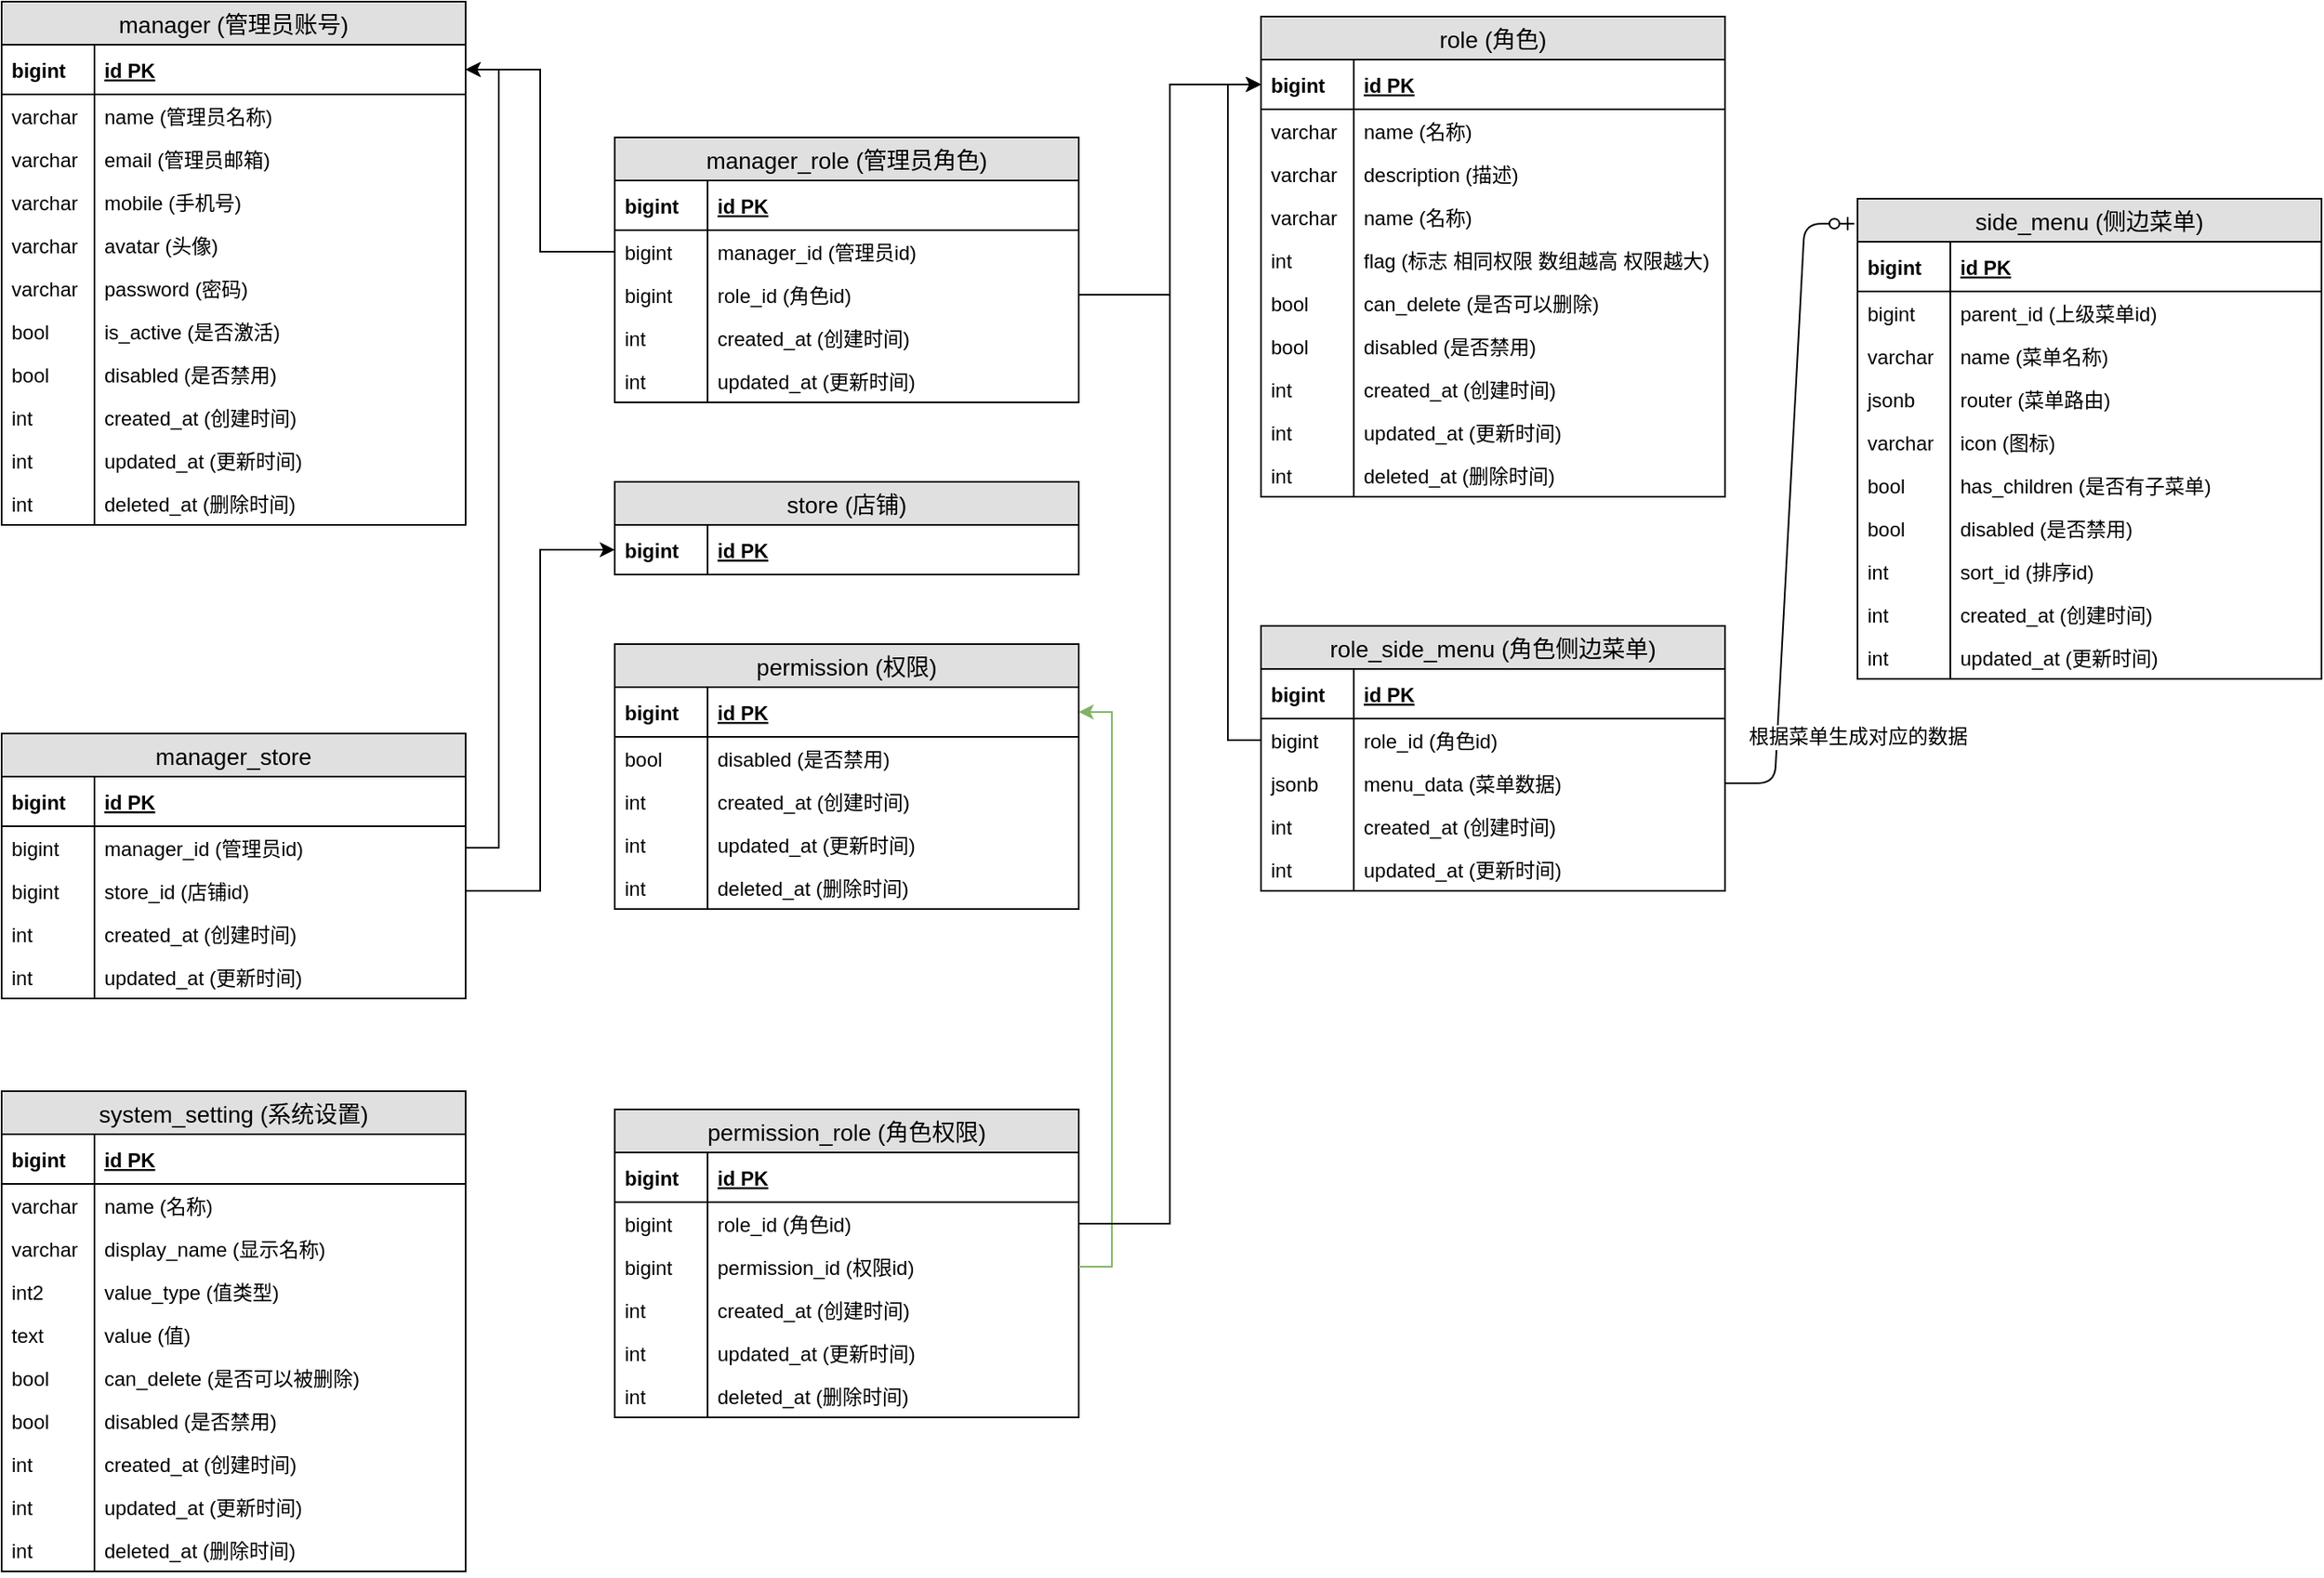 <mxfile version="10.9.0" type="github"><diagram id="5ZkJSftZsINAo18GDhYc" name="管理员"><mxGraphModel dx="1398" dy="796" grid="1" gridSize="10" guides="1" tooltips="1" connect="1" arrows="1" fold="1" page="1" pageScale="1" pageWidth="827" pageHeight="1169" math="0" shadow="0"><root><mxCell id="0"/><mxCell id="1" parent="0"/><mxCell id="skONrag4kUxjWqTmfWF5-1" value="manager (管理员账号)" style="swimlane;fontStyle=0;childLayout=stackLayout;horizontal=1;startSize=26;fillColor=#e0e0e0;horizontalStack=0;resizeParent=1;resizeParentMax=0;resizeLast=0;collapsible=1;marginBottom=0;swimlaneFillColor=#ffffff;align=center;fontSize=14;" vertex="1" parent="1"><mxGeometry y="31" width="280" height="316" as="geometry"/></mxCell><mxCell id="skONrag4kUxjWqTmfWF5-2" value="id PK" style="shape=partialRectangle;top=0;left=0;right=0;bottom=1;align=left;verticalAlign=middle;fillColor=none;spacingLeft=60;spacingRight=4;overflow=hidden;rotatable=0;points=[[0,0.5],[1,0.5]];portConstraint=eastwest;dropTarget=0;fontStyle=5;fontSize=12;" vertex="1" parent="skONrag4kUxjWqTmfWF5-1"><mxGeometry y="26" width="280" height="30" as="geometry"/></mxCell><mxCell id="skONrag4kUxjWqTmfWF5-3" value="bigint" style="shape=partialRectangle;fontStyle=1;top=0;left=0;bottom=0;fillColor=none;align=left;verticalAlign=middle;spacingLeft=4;spacingRight=4;overflow=hidden;rotatable=0;points=[];portConstraint=eastwest;part=1;fontSize=12;" vertex="1" connectable="0" parent="skONrag4kUxjWqTmfWF5-2"><mxGeometry width="56" height="30" as="geometry"/></mxCell><mxCell id="skONrag4kUxjWqTmfWF5-4" value="name (管理员名称)" style="shape=partialRectangle;top=0;left=0;right=0;bottom=0;align=left;verticalAlign=top;fillColor=none;spacingLeft=60;spacingRight=4;overflow=hidden;rotatable=0;points=[[0,0.5],[1,0.5]];portConstraint=eastwest;dropTarget=0;fontSize=12;" vertex="1" parent="skONrag4kUxjWqTmfWF5-1"><mxGeometry y="56" width="280" height="26" as="geometry"/></mxCell><mxCell id="skONrag4kUxjWqTmfWF5-5" value="varchar" style="shape=partialRectangle;top=0;left=0;bottom=0;fillColor=none;align=left;verticalAlign=top;spacingLeft=4;spacingRight=4;overflow=hidden;rotatable=0;points=[];portConstraint=eastwest;part=1;fontSize=12;" vertex="1" connectable="0" parent="skONrag4kUxjWqTmfWF5-4"><mxGeometry width="56" height="26" as="geometry"/></mxCell><mxCell id="skONrag4kUxjWqTmfWF5-14" value="email (管理员邮箱)" style="shape=partialRectangle;top=0;left=0;right=0;bottom=0;align=left;verticalAlign=top;fillColor=none;spacingLeft=60;spacingRight=4;overflow=hidden;rotatable=0;points=[[0,0.5],[1,0.5]];portConstraint=eastwest;dropTarget=0;fontSize=12;" vertex="1" parent="skONrag4kUxjWqTmfWF5-1"><mxGeometry y="82" width="280" height="26" as="geometry"/></mxCell><mxCell id="skONrag4kUxjWqTmfWF5-15" value="varchar" style="shape=partialRectangle;top=0;left=0;bottom=0;fillColor=none;align=left;verticalAlign=top;spacingLeft=4;spacingRight=4;overflow=hidden;rotatable=0;points=[];portConstraint=eastwest;part=1;fontSize=12;" vertex="1" connectable="0" parent="skONrag4kUxjWqTmfWF5-14"><mxGeometry width="56" height="26" as="geometry"/></mxCell><mxCell id="skONrag4kUxjWqTmfWF5-20" value="mobile (手机号)" style="shape=partialRectangle;top=0;left=0;right=0;bottom=0;align=left;verticalAlign=top;fillColor=none;spacingLeft=60;spacingRight=4;overflow=hidden;rotatable=0;points=[[0,0.5],[1,0.5]];portConstraint=eastwest;dropTarget=0;fontSize=12;" vertex="1" parent="skONrag4kUxjWqTmfWF5-1"><mxGeometry y="108" width="280" height="26" as="geometry"/></mxCell><mxCell id="skONrag4kUxjWqTmfWF5-21" value="varchar" style="shape=partialRectangle;top=0;left=0;bottom=0;fillColor=none;align=left;verticalAlign=top;spacingLeft=4;spacingRight=4;overflow=hidden;rotatable=0;points=[];portConstraint=eastwest;part=1;fontSize=12;" vertex="1" connectable="0" parent="skONrag4kUxjWqTmfWF5-20"><mxGeometry width="56" height="26" as="geometry"/></mxCell><mxCell id="skONrag4kUxjWqTmfWF5-16" value="avatar (头像)" style="shape=partialRectangle;top=0;left=0;right=0;bottom=0;align=left;verticalAlign=top;fillColor=none;spacingLeft=60;spacingRight=4;overflow=hidden;rotatable=0;points=[[0,0.5],[1,0.5]];portConstraint=eastwest;dropTarget=0;fontSize=12;" vertex="1" parent="skONrag4kUxjWqTmfWF5-1"><mxGeometry y="134" width="280" height="26" as="geometry"/></mxCell><mxCell id="skONrag4kUxjWqTmfWF5-17" value="varchar" style="shape=partialRectangle;top=0;left=0;bottom=0;fillColor=none;align=left;verticalAlign=top;spacingLeft=4;spacingRight=4;overflow=hidden;rotatable=0;points=[];portConstraint=eastwest;part=1;fontSize=12;" vertex="1" connectable="0" parent="skONrag4kUxjWqTmfWF5-16"><mxGeometry width="56" height="26" as="geometry"/></mxCell><mxCell id="skONrag4kUxjWqTmfWF5-18" value="password (密码)" style="shape=partialRectangle;top=0;left=0;right=0;bottom=0;align=left;verticalAlign=top;fillColor=none;spacingLeft=60;spacingRight=4;overflow=hidden;rotatable=0;points=[[0,0.5],[1,0.5]];portConstraint=eastwest;dropTarget=0;fontSize=12;" vertex="1" parent="skONrag4kUxjWqTmfWF5-1"><mxGeometry y="160" width="280" height="26" as="geometry"/></mxCell><mxCell id="skONrag4kUxjWqTmfWF5-19" value="varchar" style="shape=partialRectangle;top=0;left=0;bottom=0;fillColor=none;align=left;verticalAlign=top;spacingLeft=4;spacingRight=4;overflow=hidden;rotatable=0;points=[];portConstraint=eastwest;part=1;fontSize=12;" vertex="1" connectable="0" parent="skONrag4kUxjWqTmfWF5-18"><mxGeometry width="56" height="26" as="geometry"/></mxCell><mxCell id="kz0NuDCbme-oo6772tXF-1" value="is_active (是否激活)" style="shape=partialRectangle;top=0;left=0;right=0;bottom=0;align=left;verticalAlign=top;fillColor=none;spacingLeft=60;spacingRight=4;overflow=hidden;rotatable=0;points=[[0,0.5],[1,0.5]];portConstraint=eastwest;dropTarget=0;fontSize=12;" vertex="1" parent="skONrag4kUxjWqTmfWF5-1"><mxGeometry y="186" width="280" height="26" as="geometry"/></mxCell><mxCell id="kz0NuDCbme-oo6772tXF-2" value="bool" style="shape=partialRectangle;top=0;left=0;bottom=0;fillColor=none;align=left;verticalAlign=top;spacingLeft=4;spacingRight=4;overflow=hidden;rotatable=0;points=[];portConstraint=eastwest;part=1;fontSize=12;" vertex="1" connectable="0" parent="kz0NuDCbme-oo6772tXF-1"><mxGeometry width="56" height="26" as="geometry"/></mxCell><mxCell id="skONrag4kUxjWqTmfWF5-6" value="disabled (是否禁用)" style="shape=partialRectangle;top=0;left=0;right=0;bottom=0;align=left;verticalAlign=top;fillColor=none;spacingLeft=60;spacingRight=4;overflow=hidden;rotatable=0;points=[[0,0.5],[1,0.5]];portConstraint=eastwest;dropTarget=0;fontSize=12;" vertex="1" parent="skONrag4kUxjWqTmfWF5-1"><mxGeometry y="212" width="280" height="26" as="geometry"/></mxCell><mxCell id="skONrag4kUxjWqTmfWF5-7" value="bool" style="shape=partialRectangle;top=0;left=0;bottom=0;fillColor=none;align=left;verticalAlign=top;spacingLeft=4;spacingRight=4;overflow=hidden;rotatable=0;points=[];portConstraint=eastwest;part=1;fontSize=12;" vertex="1" connectable="0" parent="skONrag4kUxjWqTmfWF5-6"><mxGeometry width="56" height="26" as="geometry"/></mxCell><mxCell id="skONrag4kUxjWqTmfWF5-8" value="created_at (创建时间)" style="shape=partialRectangle;top=0;left=0;right=0;bottom=0;align=left;verticalAlign=top;fillColor=none;spacingLeft=60;spacingRight=4;overflow=hidden;rotatable=0;points=[[0,0.5],[1,0.5]];portConstraint=eastwest;dropTarget=0;fontSize=12;" vertex="1" parent="skONrag4kUxjWqTmfWF5-1"><mxGeometry y="238" width="280" height="26" as="geometry"/></mxCell><mxCell id="skONrag4kUxjWqTmfWF5-9" value="int" style="shape=partialRectangle;top=0;left=0;bottom=0;fillColor=none;align=left;verticalAlign=top;spacingLeft=4;spacingRight=4;overflow=hidden;rotatable=0;points=[];portConstraint=eastwest;part=1;fontSize=12;" vertex="1" connectable="0" parent="skONrag4kUxjWqTmfWF5-8"><mxGeometry width="56" height="26" as="geometry"/></mxCell><mxCell id="skONrag4kUxjWqTmfWF5-10" value="updated_at (更新时间)" style="shape=partialRectangle;top=0;left=0;right=0;bottom=0;align=left;verticalAlign=top;fillColor=none;spacingLeft=60;spacingRight=4;overflow=hidden;rotatable=0;points=[[0,0.5],[1,0.5]];portConstraint=eastwest;dropTarget=0;fontSize=12;" vertex="1" parent="skONrag4kUxjWqTmfWF5-1"><mxGeometry y="264" width="280" height="26" as="geometry"/></mxCell><mxCell id="skONrag4kUxjWqTmfWF5-11" value="int" style="shape=partialRectangle;top=0;left=0;bottom=0;fillColor=none;align=left;verticalAlign=top;spacingLeft=4;spacingRight=4;overflow=hidden;rotatable=0;points=[];portConstraint=eastwest;part=1;fontSize=12;" vertex="1" connectable="0" parent="skONrag4kUxjWqTmfWF5-10"><mxGeometry width="56" height="26" as="geometry"/></mxCell><mxCell id="skONrag4kUxjWqTmfWF5-12" value="deleted_at (删除时间)" style="shape=partialRectangle;top=0;left=0;right=0;bottom=0;align=left;verticalAlign=top;fillColor=none;spacingLeft=60;spacingRight=4;overflow=hidden;rotatable=0;points=[[0,0.5],[1,0.5]];portConstraint=eastwest;dropTarget=0;fontSize=12;" vertex="1" parent="skONrag4kUxjWqTmfWF5-1"><mxGeometry y="290" width="280" height="26" as="geometry"/></mxCell><mxCell id="skONrag4kUxjWqTmfWF5-13" value="int" style="shape=partialRectangle;top=0;left=0;bottom=0;fillColor=none;align=left;verticalAlign=top;spacingLeft=4;spacingRight=4;overflow=hidden;rotatable=0;points=[];portConstraint=eastwest;part=1;fontSize=12;" vertex="1" connectable="0" parent="skONrag4kUxjWqTmfWF5-12"><mxGeometry width="56" height="26" as="geometry"/></mxCell><mxCell id="kz0NuDCbme-oo6772tXF-3" value="role (角色)" style="swimlane;fontStyle=0;childLayout=stackLayout;horizontal=1;startSize=26;fillColor=#e0e0e0;horizontalStack=0;resizeParent=1;resizeParentMax=0;resizeLast=0;collapsible=1;marginBottom=0;swimlaneFillColor=#ffffff;align=center;fontSize=14;" vertex="1" parent="1"><mxGeometry x="760" y="40" width="280" height="290" as="geometry"/></mxCell><mxCell id="kz0NuDCbme-oo6772tXF-4" value="id PK" style="shape=partialRectangle;top=0;left=0;right=0;bottom=1;align=left;verticalAlign=middle;fillColor=none;spacingLeft=60;spacingRight=4;overflow=hidden;rotatable=0;points=[[0,0.5],[1,0.5]];portConstraint=eastwest;dropTarget=0;fontStyle=5;fontSize=12;" vertex="1" parent="kz0NuDCbme-oo6772tXF-3"><mxGeometry y="26" width="280" height="30" as="geometry"/></mxCell><mxCell id="kz0NuDCbme-oo6772tXF-5" value="bigint" style="shape=partialRectangle;fontStyle=1;top=0;left=0;bottom=0;fillColor=none;align=left;verticalAlign=middle;spacingLeft=4;spacingRight=4;overflow=hidden;rotatable=0;points=[];portConstraint=eastwest;part=1;fontSize=12;" vertex="1" connectable="0" parent="kz0NuDCbme-oo6772tXF-4"><mxGeometry width="56" height="30" as="geometry"/></mxCell><mxCell id="kz0NuDCbme-oo6772tXF-39" value="name (名称)" style="shape=partialRectangle;top=0;left=0;right=0;bottom=0;align=left;verticalAlign=top;fillColor=none;spacingLeft=60;spacingRight=4;overflow=hidden;rotatable=0;points=[[0,0.5],[1,0.5]];portConstraint=eastwest;dropTarget=0;fontSize=12;" vertex="1" parent="kz0NuDCbme-oo6772tXF-3"><mxGeometry y="56" width="280" height="26" as="geometry"/></mxCell><mxCell id="kz0NuDCbme-oo6772tXF-40" value="varchar" style="shape=partialRectangle;top=0;left=0;bottom=0;fillColor=none;align=left;verticalAlign=top;spacingLeft=4;spacingRight=4;overflow=hidden;rotatable=0;points=[];portConstraint=eastwest;part=1;fontSize=12;" vertex="1" connectable="0" parent="kz0NuDCbme-oo6772tXF-39"><mxGeometry width="56" height="26" as="geometry"/></mxCell><mxCell id="kz0NuDCbme-oo6772tXF-35" value="description (描述)" style="shape=partialRectangle;top=0;left=0;right=0;bottom=0;align=left;verticalAlign=top;fillColor=none;spacingLeft=60;spacingRight=4;overflow=hidden;rotatable=0;points=[[0,0.5],[1,0.5]];portConstraint=eastwest;dropTarget=0;fontSize=12;" vertex="1" parent="kz0NuDCbme-oo6772tXF-3"><mxGeometry y="82" width="280" height="26" as="geometry"/></mxCell><mxCell id="kz0NuDCbme-oo6772tXF-36" value="varchar" style="shape=partialRectangle;top=0;left=0;bottom=0;fillColor=none;align=left;verticalAlign=top;spacingLeft=4;spacingRight=4;overflow=hidden;rotatable=0;points=[];portConstraint=eastwest;part=1;fontSize=12;" vertex="1" connectable="0" parent="kz0NuDCbme-oo6772tXF-35"><mxGeometry width="56" height="26" as="geometry"/></mxCell><mxCell id="kz0NuDCbme-oo6772tXF-33" value="name (名称)" style="shape=partialRectangle;top=0;left=0;right=0;bottom=0;align=left;verticalAlign=top;fillColor=none;spacingLeft=60;spacingRight=4;overflow=hidden;rotatable=0;points=[[0,0.5],[1,0.5]];portConstraint=eastwest;dropTarget=0;fontSize=12;" vertex="1" parent="kz0NuDCbme-oo6772tXF-3"><mxGeometry y="108" width="280" height="26" as="geometry"/></mxCell><mxCell id="kz0NuDCbme-oo6772tXF-34" value="varchar" style="shape=partialRectangle;top=0;left=0;bottom=0;fillColor=none;align=left;verticalAlign=top;spacingLeft=4;spacingRight=4;overflow=hidden;rotatable=0;points=[];portConstraint=eastwest;part=1;fontSize=12;" vertex="1" connectable="0" parent="kz0NuDCbme-oo6772tXF-33"><mxGeometry width="56" height="26" as="geometry"/></mxCell><mxCell id="kz0NuDCbme-oo6772tXF-6" value="flag (标志 相同权限 数组越高 权限越大)" style="shape=partialRectangle;top=0;left=0;right=0;bottom=0;align=left;verticalAlign=top;fillColor=none;spacingLeft=60;spacingRight=4;overflow=hidden;rotatable=0;points=[[0,0.5],[1,0.5]];portConstraint=eastwest;dropTarget=0;fontSize=12;" vertex="1" parent="kz0NuDCbme-oo6772tXF-3"><mxGeometry y="134" width="280" height="26" as="geometry"/></mxCell><mxCell id="kz0NuDCbme-oo6772tXF-7" value="int" style="shape=partialRectangle;top=0;left=0;bottom=0;fillColor=none;align=left;verticalAlign=top;spacingLeft=4;spacingRight=4;overflow=hidden;rotatable=0;points=[];portConstraint=eastwest;part=1;fontSize=12;" vertex="1" connectable="0" parent="kz0NuDCbme-oo6772tXF-6"><mxGeometry width="56" height="26" as="geometry"/></mxCell><mxCell id="kz0NuDCbme-oo6772tXF-8" value="can_delete (是否可以删除)" style="shape=partialRectangle;top=0;left=0;right=0;bottom=0;align=left;verticalAlign=top;fillColor=none;spacingLeft=60;spacingRight=4;overflow=hidden;rotatable=0;points=[[0,0.5],[1,0.5]];portConstraint=eastwest;dropTarget=0;fontSize=12;" vertex="1" parent="kz0NuDCbme-oo6772tXF-3"><mxGeometry y="160" width="280" height="26" as="geometry"/></mxCell><mxCell id="kz0NuDCbme-oo6772tXF-9" value="bool" style="shape=partialRectangle;top=0;left=0;bottom=0;fillColor=none;align=left;verticalAlign=top;spacingLeft=4;spacingRight=4;overflow=hidden;rotatable=0;points=[];portConstraint=eastwest;part=1;fontSize=12;" vertex="1" connectable="0" parent="kz0NuDCbme-oo6772tXF-8"><mxGeometry width="56" height="26" as="geometry"/></mxCell><mxCell id="kz0NuDCbme-oo6772tXF-41" value="disabled (是否禁用)" style="shape=partialRectangle;top=0;left=0;right=0;bottom=0;align=left;verticalAlign=top;fillColor=none;spacingLeft=60;spacingRight=4;overflow=hidden;rotatable=0;points=[[0,0.5],[1,0.5]];portConstraint=eastwest;dropTarget=0;fontSize=12;" vertex="1" parent="kz0NuDCbme-oo6772tXF-3"><mxGeometry y="186" width="280" height="26" as="geometry"/></mxCell><mxCell id="kz0NuDCbme-oo6772tXF-42" value="bool" style="shape=partialRectangle;top=0;left=0;bottom=0;fillColor=none;align=left;verticalAlign=top;spacingLeft=4;spacingRight=4;overflow=hidden;rotatable=0;points=[];portConstraint=eastwest;part=1;fontSize=12;" vertex="1" connectable="0" parent="kz0NuDCbme-oo6772tXF-41"><mxGeometry width="56" height="26" as="geometry"/></mxCell><mxCell id="kz0NuDCbme-oo6772tXF-10" value="created_at (创建时间)" style="shape=partialRectangle;top=0;left=0;right=0;bottom=0;align=left;verticalAlign=top;fillColor=none;spacingLeft=60;spacingRight=4;overflow=hidden;rotatable=0;points=[[0,0.5],[1,0.5]];portConstraint=eastwest;dropTarget=0;fontSize=12;" vertex="1" parent="kz0NuDCbme-oo6772tXF-3"><mxGeometry y="212" width="280" height="26" as="geometry"/></mxCell><mxCell id="kz0NuDCbme-oo6772tXF-11" value="int" style="shape=partialRectangle;top=0;left=0;bottom=0;fillColor=none;align=left;verticalAlign=top;spacingLeft=4;spacingRight=4;overflow=hidden;rotatable=0;points=[];portConstraint=eastwest;part=1;fontSize=12;" vertex="1" connectable="0" parent="kz0NuDCbme-oo6772tXF-10"><mxGeometry width="56" height="26" as="geometry"/></mxCell><mxCell id="kz0NuDCbme-oo6772tXF-12" value="updated_at (更新时间)" style="shape=partialRectangle;top=0;left=0;right=0;bottom=0;align=left;verticalAlign=top;fillColor=none;spacingLeft=60;spacingRight=4;overflow=hidden;rotatable=0;points=[[0,0.5],[1,0.5]];portConstraint=eastwest;dropTarget=0;fontSize=12;" vertex="1" parent="kz0NuDCbme-oo6772tXF-3"><mxGeometry y="238" width="280" height="26" as="geometry"/></mxCell><mxCell id="kz0NuDCbme-oo6772tXF-13" value="int" style="shape=partialRectangle;top=0;left=0;bottom=0;fillColor=none;align=left;verticalAlign=top;spacingLeft=4;spacingRight=4;overflow=hidden;rotatable=0;points=[];portConstraint=eastwest;part=1;fontSize=12;" vertex="1" connectable="0" parent="kz0NuDCbme-oo6772tXF-12"><mxGeometry width="56" height="26" as="geometry"/></mxCell><mxCell id="kz0NuDCbme-oo6772tXF-14" value="deleted_at (删除时间)" style="shape=partialRectangle;top=0;left=0;right=0;bottom=0;align=left;verticalAlign=top;fillColor=none;spacingLeft=60;spacingRight=4;overflow=hidden;rotatable=0;points=[[0,0.5],[1,0.5]];portConstraint=eastwest;dropTarget=0;fontSize=12;" vertex="1" parent="kz0NuDCbme-oo6772tXF-3"><mxGeometry y="264" width="280" height="26" as="geometry"/></mxCell><mxCell id="kz0NuDCbme-oo6772tXF-15" value="int" style="shape=partialRectangle;top=0;left=0;bottom=0;fillColor=none;align=left;verticalAlign=top;spacingLeft=4;spacingRight=4;overflow=hidden;rotatable=0;points=[];portConstraint=eastwest;part=1;fontSize=12;" vertex="1" connectable="0" parent="kz0NuDCbme-oo6772tXF-14"><mxGeometry width="56" height="26" as="geometry"/></mxCell><mxCell id="kz0NuDCbme-oo6772tXF-16" value="permission (权限)" style="swimlane;fontStyle=0;childLayout=stackLayout;horizontal=1;startSize=26;fillColor=#e0e0e0;horizontalStack=0;resizeParent=1;resizeParentMax=0;resizeLast=0;collapsible=1;marginBottom=0;swimlaneFillColor=#ffffff;align=center;fontSize=14;" vertex="1" parent="1"><mxGeometry x="370" y="419" width="280" height="160" as="geometry"/></mxCell><mxCell id="kz0NuDCbme-oo6772tXF-17" value="id PK" style="shape=partialRectangle;top=0;left=0;right=0;bottom=1;align=left;verticalAlign=middle;fillColor=none;spacingLeft=60;spacingRight=4;overflow=hidden;rotatable=0;points=[[0,0.5],[1,0.5]];portConstraint=eastwest;dropTarget=0;fontStyle=5;fontSize=12;" vertex="1" parent="kz0NuDCbme-oo6772tXF-16"><mxGeometry y="26" width="280" height="30" as="geometry"/></mxCell><mxCell id="kz0NuDCbme-oo6772tXF-18" value="bigint" style="shape=partialRectangle;fontStyle=1;top=0;left=0;bottom=0;fillColor=none;align=left;verticalAlign=middle;spacingLeft=4;spacingRight=4;overflow=hidden;rotatable=0;points=[];portConstraint=eastwest;part=1;fontSize=12;" vertex="1" connectable="0" parent="kz0NuDCbme-oo6772tXF-17"><mxGeometry width="56" height="30" as="geometry"/></mxCell><mxCell id="kz0NuDCbme-oo6772tXF-21" value="disabled (是否禁用)" style="shape=partialRectangle;top=0;left=0;right=0;bottom=0;align=left;verticalAlign=top;fillColor=none;spacingLeft=60;spacingRight=4;overflow=hidden;rotatable=0;points=[[0,0.5],[1,0.5]];portConstraint=eastwest;dropTarget=0;fontSize=12;" vertex="1" parent="kz0NuDCbme-oo6772tXF-16"><mxGeometry y="56" width="280" height="26" as="geometry"/></mxCell><mxCell id="kz0NuDCbme-oo6772tXF-22" value="bool" style="shape=partialRectangle;top=0;left=0;bottom=0;fillColor=none;align=left;verticalAlign=top;spacingLeft=4;spacingRight=4;overflow=hidden;rotatable=0;points=[];portConstraint=eastwest;part=1;fontSize=12;" vertex="1" connectable="0" parent="kz0NuDCbme-oo6772tXF-21"><mxGeometry width="56" height="26" as="geometry"/></mxCell><mxCell id="kz0NuDCbme-oo6772tXF-23" value="created_at (创建时间)" style="shape=partialRectangle;top=0;left=0;right=0;bottom=0;align=left;verticalAlign=top;fillColor=none;spacingLeft=60;spacingRight=4;overflow=hidden;rotatable=0;points=[[0,0.5],[1,0.5]];portConstraint=eastwest;dropTarget=0;fontSize=12;" vertex="1" parent="kz0NuDCbme-oo6772tXF-16"><mxGeometry y="82" width="280" height="26" as="geometry"/></mxCell><mxCell id="kz0NuDCbme-oo6772tXF-24" value="int" style="shape=partialRectangle;top=0;left=0;bottom=0;fillColor=none;align=left;verticalAlign=top;spacingLeft=4;spacingRight=4;overflow=hidden;rotatable=0;points=[];portConstraint=eastwest;part=1;fontSize=12;" vertex="1" connectable="0" parent="kz0NuDCbme-oo6772tXF-23"><mxGeometry width="56" height="26" as="geometry"/></mxCell><mxCell id="kz0NuDCbme-oo6772tXF-25" value="updated_at (更新时间)" style="shape=partialRectangle;top=0;left=0;right=0;bottom=0;align=left;verticalAlign=top;fillColor=none;spacingLeft=60;spacingRight=4;overflow=hidden;rotatable=0;points=[[0,0.5],[1,0.5]];portConstraint=eastwest;dropTarget=0;fontSize=12;" vertex="1" parent="kz0NuDCbme-oo6772tXF-16"><mxGeometry y="108" width="280" height="26" as="geometry"/></mxCell><mxCell id="kz0NuDCbme-oo6772tXF-26" value="int" style="shape=partialRectangle;top=0;left=0;bottom=0;fillColor=none;align=left;verticalAlign=top;spacingLeft=4;spacingRight=4;overflow=hidden;rotatable=0;points=[];portConstraint=eastwest;part=1;fontSize=12;" vertex="1" connectable="0" parent="kz0NuDCbme-oo6772tXF-25"><mxGeometry width="56" height="26" as="geometry"/></mxCell><mxCell id="kz0NuDCbme-oo6772tXF-27" value="deleted_at (删除时间)" style="shape=partialRectangle;top=0;left=0;right=0;bottom=0;align=left;verticalAlign=top;fillColor=none;spacingLeft=60;spacingRight=4;overflow=hidden;rotatable=0;points=[[0,0.5],[1,0.5]];portConstraint=eastwest;dropTarget=0;fontSize=12;" vertex="1" parent="kz0NuDCbme-oo6772tXF-16"><mxGeometry y="134" width="280" height="26" as="geometry"/></mxCell><mxCell id="kz0NuDCbme-oo6772tXF-28" value="int" style="shape=partialRectangle;top=0;left=0;bottom=0;fillColor=none;align=left;verticalAlign=top;spacingLeft=4;spacingRight=4;overflow=hidden;rotatable=0;points=[];portConstraint=eastwest;part=1;fontSize=12;" vertex="1" connectable="0" parent="kz0NuDCbme-oo6772tXF-27"><mxGeometry width="56" height="26" as="geometry"/></mxCell><mxCell id="kz0NuDCbme-oo6772tXF-43" value="permission_role (角色权限)" style="swimlane;fontStyle=0;childLayout=stackLayout;horizontal=1;startSize=26;fillColor=#e0e0e0;horizontalStack=0;resizeParent=1;resizeParentMax=0;resizeLast=0;collapsible=1;marginBottom=0;swimlaneFillColor=#ffffff;align=center;fontSize=14;" vertex="1" parent="1"><mxGeometry x="370" y="700" width="280" height="186" as="geometry"/></mxCell><mxCell id="kz0NuDCbme-oo6772tXF-44" value="id PK" style="shape=partialRectangle;top=0;left=0;right=0;bottom=1;align=left;verticalAlign=middle;fillColor=none;spacingLeft=60;spacingRight=4;overflow=hidden;rotatable=0;points=[[0,0.5],[1,0.5]];portConstraint=eastwest;dropTarget=0;fontStyle=5;fontSize=12;" vertex="1" parent="kz0NuDCbme-oo6772tXF-43"><mxGeometry y="26" width="280" height="30" as="geometry"/></mxCell><mxCell id="kz0NuDCbme-oo6772tXF-45" value="bigint" style="shape=partialRectangle;fontStyle=1;top=0;left=0;bottom=0;fillColor=none;align=left;verticalAlign=middle;spacingLeft=4;spacingRight=4;overflow=hidden;rotatable=0;points=[];portConstraint=eastwest;part=1;fontSize=12;" vertex="1" connectable="0" parent="kz0NuDCbme-oo6772tXF-44"><mxGeometry width="56" height="30" as="geometry"/></mxCell><mxCell id="kz0NuDCbme-oo6772tXF-46" value="role_id (角色id)" style="shape=partialRectangle;top=0;left=0;right=0;bottom=0;align=left;verticalAlign=top;fillColor=none;spacingLeft=60;spacingRight=4;overflow=hidden;rotatable=0;points=[[0,0.5],[1,0.5]];portConstraint=eastwest;dropTarget=0;fontSize=12;" vertex="1" parent="kz0NuDCbme-oo6772tXF-43"><mxGeometry y="56" width="280" height="26" as="geometry"/></mxCell><mxCell id="kz0NuDCbme-oo6772tXF-47" value="bigint" style="shape=partialRectangle;top=0;left=0;bottom=0;fillColor=none;align=left;verticalAlign=top;spacingLeft=4;spacingRight=4;overflow=hidden;rotatable=0;points=[];portConstraint=eastwest;part=1;fontSize=12;" vertex="1" connectable="0" parent="kz0NuDCbme-oo6772tXF-46"><mxGeometry width="56" height="26" as="geometry"/></mxCell><mxCell id="kz0NuDCbme-oo6772tXF-74" value="permission_id (权限id)" style="shape=partialRectangle;top=0;left=0;right=0;bottom=0;align=left;verticalAlign=top;fillColor=none;spacingLeft=60;spacingRight=4;overflow=hidden;rotatable=0;points=[[0,0.5],[1,0.5]];portConstraint=eastwest;dropTarget=0;fontSize=12;" vertex="1" parent="kz0NuDCbme-oo6772tXF-43"><mxGeometry y="82" width="280" height="26" as="geometry"/></mxCell><mxCell id="kz0NuDCbme-oo6772tXF-75" value="bigint" style="shape=partialRectangle;top=0;left=0;bottom=0;fillColor=none;align=left;verticalAlign=top;spacingLeft=4;spacingRight=4;overflow=hidden;rotatable=0;points=[];portConstraint=eastwest;part=1;fontSize=12;" vertex="1" connectable="0" parent="kz0NuDCbme-oo6772tXF-74"><mxGeometry width="56" height="26" as="geometry"/></mxCell><mxCell id="kz0NuDCbme-oo6772tXF-50" value="created_at (创建时间)" style="shape=partialRectangle;top=0;left=0;right=0;bottom=0;align=left;verticalAlign=top;fillColor=none;spacingLeft=60;spacingRight=4;overflow=hidden;rotatable=0;points=[[0,0.5],[1,0.5]];portConstraint=eastwest;dropTarget=0;fontSize=12;" vertex="1" parent="kz0NuDCbme-oo6772tXF-43"><mxGeometry y="108" width="280" height="26" as="geometry"/></mxCell><mxCell id="kz0NuDCbme-oo6772tXF-51" value="int" style="shape=partialRectangle;top=0;left=0;bottom=0;fillColor=none;align=left;verticalAlign=top;spacingLeft=4;spacingRight=4;overflow=hidden;rotatable=0;points=[];portConstraint=eastwest;part=1;fontSize=12;" vertex="1" connectable="0" parent="kz0NuDCbme-oo6772tXF-50"><mxGeometry width="56" height="26" as="geometry"/></mxCell><mxCell id="kz0NuDCbme-oo6772tXF-52" value="updated_at (更新时间)" style="shape=partialRectangle;top=0;left=0;right=0;bottom=0;align=left;verticalAlign=top;fillColor=none;spacingLeft=60;spacingRight=4;overflow=hidden;rotatable=0;points=[[0,0.5],[1,0.5]];portConstraint=eastwest;dropTarget=0;fontSize=12;" vertex="1" parent="kz0NuDCbme-oo6772tXF-43"><mxGeometry y="134" width="280" height="26" as="geometry"/></mxCell><mxCell id="kz0NuDCbme-oo6772tXF-53" value="int" style="shape=partialRectangle;top=0;left=0;bottom=0;fillColor=none;align=left;verticalAlign=top;spacingLeft=4;spacingRight=4;overflow=hidden;rotatable=0;points=[];portConstraint=eastwest;part=1;fontSize=12;" vertex="1" connectable="0" parent="kz0NuDCbme-oo6772tXF-52"><mxGeometry width="56" height="26" as="geometry"/></mxCell><mxCell id="kz0NuDCbme-oo6772tXF-54" value="deleted_at (删除时间)" style="shape=partialRectangle;top=0;left=0;right=0;bottom=0;align=left;verticalAlign=top;fillColor=none;spacingLeft=60;spacingRight=4;overflow=hidden;rotatable=0;points=[[0,0.5],[1,0.5]];portConstraint=eastwest;dropTarget=0;fontSize=12;" vertex="1" parent="kz0NuDCbme-oo6772tXF-43"><mxGeometry y="160" width="280" height="26" as="geometry"/></mxCell><mxCell id="kz0NuDCbme-oo6772tXF-55" value="int" style="shape=partialRectangle;top=0;left=0;bottom=0;fillColor=none;align=left;verticalAlign=top;spacingLeft=4;spacingRight=4;overflow=hidden;rotatable=0;points=[];portConstraint=eastwest;part=1;fontSize=12;" vertex="1" connectable="0" parent="kz0NuDCbme-oo6772tXF-54"><mxGeometry width="56" height="26" as="geometry"/></mxCell><mxCell id="kz0NuDCbme-oo6772tXF-56" value="manager_role (管理员角色)" style="swimlane;fontStyle=0;childLayout=stackLayout;horizontal=1;startSize=26;fillColor=#e0e0e0;horizontalStack=0;resizeParent=1;resizeParentMax=0;resizeLast=0;collapsible=1;marginBottom=0;swimlaneFillColor=#ffffff;align=center;fontSize=14;" vertex="1" parent="1"><mxGeometry x="370" y="113" width="280" height="160" as="geometry"/></mxCell><mxCell id="kz0NuDCbme-oo6772tXF-57" value="id PK" style="shape=partialRectangle;top=0;left=0;right=0;bottom=1;align=left;verticalAlign=middle;fillColor=none;spacingLeft=60;spacingRight=4;overflow=hidden;rotatable=0;points=[[0,0.5],[1,0.5]];portConstraint=eastwest;dropTarget=0;fontStyle=5;fontSize=12;" vertex="1" parent="kz0NuDCbme-oo6772tXF-56"><mxGeometry y="26" width="280" height="30" as="geometry"/></mxCell><mxCell id="kz0NuDCbme-oo6772tXF-58" value="bigint" style="shape=partialRectangle;fontStyle=1;top=0;left=0;bottom=0;fillColor=none;align=left;verticalAlign=middle;spacingLeft=4;spacingRight=4;overflow=hidden;rotatable=0;points=[];portConstraint=eastwest;part=1;fontSize=12;" vertex="1" connectable="0" parent="kz0NuDCbme-oo6772tXF-57"><mxGeometry width="56" height="30" as="geometry"/></mxCell><mxCell id="kz0NuDCbme-oo6772tXF-59" value="manager_id (管理员id)" style="shape=partialRectangle;top=0;left=0;right=0;bottom=0;align=left;verticalAlign=top;fillColor=none;spacingLeft=60;spacingRight=4;overflow=hidden;rotatable=0;points=[[0,0.5],[1,0.5]];portConstraint=eastwest;dropTarget=0;fontSize=12;" vertex="1" parent="kz0NuDCbme-oo6772tXF-56"><mxGeometry y="56" width="280" height="26" as="geometry"/></mxCell><mxCell id="kz0NuDCbme-oo6772tXF-60" value="bigint" style="shape=partialRectangle;top=0;left=0;bottom=0;fillColor=none;align=left;verticalAlign=top;spacingLeft=4;spacingRight=4;overflow=hidden;rotatable=0;points=[];portConstraint=eastwest;part=1;fontSize=12;" vertex="1" connectable="0" parent="kz0NuDCbme-oo6772tXF-59"><mxGeometry width="56" height="26" as="geometry"/></mxCell><mxCell id="kz0NuDCbme-oo6772tXF-70" value="role_id (角色id)" style="shape=partialRectangle;top=0;left=0;right=0;bottom=0;align=left;verticalAlign=top;fillColor=none;spacingLeft=60;spacingRight=4;overflow=hidden;rotatable=0;points=[[0,0.5],[1,0.5]];portConstraint=eastwest;dropTarget=0;fontSize=12;" vertex="1" parent="kz0NuDCbme-oo6772tXF-56"><mxGeometry y="82" width="280" height="26" as="geometry"/></mxCell><mxCell id="kz0NuDCbme-oo6772tXF-71" value="bigint" style="shape=partialRectangle;top=0;left=0;bottom=0;fillColor=none;align=left;verticalAlign=top;spacingLeft=4;spacingRight=4;overflow=hidden;rotatable=0;points=[];portConstraint=eastwest;part=1;fontSize=12;" vertex="1" connectable="0" parent="kz0NuDCbme-oo6772tXF-70"><mxGeometry width="56" height="26" as="geometry"/></mxCell><mxCell id="kz0NuDCbme-oo6772tXF-63" value="created_at (创建时间)" style="shape=partialRectangle;top=0;left=0;right=0;bottom=0;align=left;verticalAlign=top;fillColor=none;spacingLeft=60;spacingRight=4;overflow=hidden;rotatable=0;points=[[0,0.5],[1,0.5]];portConstraint=eastwest;dropTarget=0;fontSize=12;" vertex="1" parent="kz0NuDCbme-oo6772tXF-56"><mxGeometry y="108" width="280" height="26" as="geometry"/></mxCell><mxCell id="kz0NuDCbme-oo6772tXF-64" value="int" style="shape=partialRectangle;top=0;left=0;bottom=0;fillColor=none;align=left;verticalAlign=top;spacingLeft=4;spacingRight=4;overflow=hidden;rotatable=0;points=[];portConstraint=eastwest;part=1;fontSize=12;" vertex="1" connectable="0" parent="kz0NuDCbme-oo6772tXF-63"><mxGeometry width="56" height="26" as="geometry"/></mxCell><mxCell id="kz0NuDCbme-oo6772tXF-65" value="updated_at (更新时间)" style="shape=partialRectangle;top=0;left=0;right=0;bottom=0;align=left;verticalAlign=top;fillColor=none;spacingLeft=60;spacingRight=4;overflow=hidden;rotatable=0;points=[[0,0.5],[1,0.5]];portConstraint=eastwest;dropTarget=0;fontSize=12;" vertex="1" parent="kz0NuDCbme-oo6772tXF-56"><mxGeometry y="134" width="280" height="26" as="geometry"/></mxCell><mxCell id="kz0NuDCbme-oo6772tXF-66" value="int" style="shape=partialRectangle;top=0;left=0;bottom=0;fillColor=none;align=left;verticalAlign=top;spacingLeft=4;spacingRight=4;overflow=hidden;rotatable=0;points=[];portConstraint=eastwest;part=1;fontSize=12;" vertex="1" connectable="0" parent="kz0NuDCbme-oo6772tXF-65"><mxGeometry width="56" height="26" as="geometry"/></mxCell><mxCell id="kz0NuDCbme-oo6772tXF-69" style="edgeStyle=orthogonalEdgeStyle;rounded=0;orthogonalLoop=1;jettySize=auto;html=1;exitX=0;exitY=0.5;exitDx=0;exitDy=0;entryX=1;entryY=0.5;entryDx=0;entryDy=0;" edge="1" parent="1" source="kz0NuDCbme-oo6772tXF-59" target="skONrag4kUxjWqTmfWF5-2"><mxGeometry relative="1" as="geometry"/></mxCell><mxCell id="kz0NuDCbme-oo6772tXF-72" style="edgeStyle=orthogonalEdgeStyle;rounded=0;orthogonalLoop=1;jettySize=auto;html=1;exitX=1;exitY=0.5;exitDx=0;exitDy=0;entryX=0;entryY=0.5;entryDx=0;entryDy=0;" edge="1" parent="1" source="kz0NuDCbme-oo6772tXF-70" target="kz0NuDCbme-oo6772tXF-4"><mxGeometry relative="1" as="geometry"/></mxCell><mxCell id="kz0NuDCbme-oo6772tXF-78" value="manager_store" style="swimlane;fontStyle=0;childLayout=stackLayout;horizontal=1;startSize=26;fillColor=#e0e0e0;horizontalStack=0;resizeParent=1;resizeParentMax=0;resizeLast=0;collapsible=1;marginBottom=0;swimlaneFillColor=#ffffff;align=center;fontSize=14;" vertex="1" parent="1"><mxGeometry y="473" width="280" height="160" as="geometry"/></mxCell><mxCell id="kz0NuDCbme-oo6772tXF-79" value="id PK" style="shape=partialRectangle;top=0;left=0;right=0;bottom=1;align=left;verticalAlign=middle;fillColor=none;spacingLeft=60;spacingRight=4;overflow=hidden;rotatable=0;points=[[0,0.5],[1,0.5]];portConstraint=eastwest;dropTarget=0;fontStyle=5;fontSize=12;" vertex="1" parent="kz0NuDCbme-oo6772tXF-78"><mxGeometry y="26" width="280" height="30" as="geometry"/></mxCell><mxCell id="kz0NuDCbme-oo6772tXF-80" value="bigint" style="shape=partialRectangle;fontStyle=1;top=0;left=0;bottom=0;fillColor=none;align=left;verticalAlign=middle;spacingLeft=4;spacingRight=4;overflow=hidden;rotatable=0;points=[];portConstraint=eastwest;part=1;fontSize=12;" vertex="1" connectable="0" parent="kz0NuDCbme-oo6772tXF-79"><mxGeometry width="56" height="30" as="geometry"/></mxCell><mxCell id="kz0NuDCbme-oo6772tXF-81" value="manager_id (管理员id)" style="shape=partialRectangle;top=0;left=0;right=0;bottom=0;align=left;verticalAlign=top;fillColor=none;spacingLeft=60;spacingRight=4;overflow=hidden;rotatable=0;points=[[0,0.5],[1,0.5]];portConstraint=eastwest;dropTarget=0;fontSize=12;" vertex="1" parent="kz0NuDCbme-oo6772tXF-78"><mxGeometry y="56" width="280" height="26" as="geometry"/></mxCell><mxCell id="kz0NuDCbme-oo6772tXF-82" value="bigint" style="shape=partialRectangle;top=0;left=0;bottom=0;fillColor=none;align=left;verticalAlign=top;spacingLeft=4;spacingRight=4;overflow=hidden;rotatable=0;points=[];portConstraint=eastwest;part=1;fontSize=12;" vertex="1" connectable="0" parent="kz0NuDCbme-oo6772tXF-81"><mxGeometry width="56" height="26" as="geometry"/></mxCell><mxCell id="kz0NuDCbme-oo6772tXF-104" value="store_id (店铺id)" style="shape=partialRectangle;top=0;left=0;right=0;bottom=0;align=left;verticalAlign=top;fillColor=none;spacingLeft=60;spacingRight=4;overflow=hidden;rotatable=0;points=[[0,0.5],[1,0.5]];portConstraint=eastwest;dropTarget=0;fontSize=12;" vertex="1" parent="kz0NuDCbme-oo6772tXF-78"><mxGeometry y="82" width="280" height="26" as="geometry"/></mxCell><mxCell id="kz0NuDCbme-oo6772tXF-105" value="bigint" style="shape=partialRectangle;top=0;left=0;bottom=0;fillColor=none;align=left;verticalAlign=top;spacingLeft=4;spacingRight=4;overflow=hidden;rotatable=0;points=[];portConstraint=eastwest;part=1;fontSize=12;" vertex="1" connectable="0" parent="kz0NuDCbme-oo6772tXF-104"><mxGeometry width="56" height="26" as="geometry"/></mxCell><mxCell id="kz0NuDCbme-oo6772tXF-85" value="created_at (创建时间)" style="shape=partialRectangle;top=0;left=0;right=0;bottom=0;align=left;verticalAlign=top;fillColor=none;spacingLeft=60;spacingRight=4;overflow=hidden;rotatable=0;points=[[0,0.5],[1,0.5]];portConstraint=eastwest;dropTarget=0;fontSize=12;" vertex="1" parent="kz0NuDCbme-oo6772tXF-78"><mxGeometry y="108" width="280" height="26" as="geometry"/></mxCell><mxCell id="kz0NuDCbme-oo6772tXF-86" value="int" style="shape=partialRectangle;top=0;left=0;bottom=0;fillColor=none;align=left;verticalAlign=top;spacingLeft=4;spacingRight=4;overflow=hidden;rotatable=0;points=[];portConstraint=eastwest;part=1;fontSize=12;" vertex="1" connectable="0" parent="kz0NuDCbme-oo6772tXF-85"><mxGeometry width="56" height="26" as="geometry"/></mxCell><mxCell id="kz0NuDCbme-oo6772tXF-87" value="updated_at (更新时间)" style="shape=partialRectangle;top=0;left=0;right=0;bottom=0;align=left;verticalAlign=top;fillColor=none;spacingLeft=60;spacingRight=4;overflow=hidden;rotatable=0;points=[[0,0.5],[1,0.5]];portConstraint=eastwest;dropTarget=0;fontSize=12;" vertex="1" parent="kz0NuDCbme-oo6772tXF-78"><mxGeometry y="134" width="280" height="26" as="geometry"/></mxCell><mxCell id="kz0NuDCbme-oo6772tXF-88" value="int" style="shape=partialRectangle;top=0;left=0;bottom=0;fillColor=none;align=left;verticalAlign=top;spacingLeft=4;spacingRight=4;overflow=hidden;rotatable=0;points=[];portConstraint=eastwest;part=1;fontSize=12;" vertex="1" connectable="0" parent="kz0NuDCbme-oo6772tXF-87"><mxGeometry width="56" height="26" as="geometry"/></mxCell><mxCell id="kz0NuDCbme-oo6772tXF-91" value="store (店铺)" style="swimlane;fontStyle=0;childLayout=stackLayout;horizontal=1;startSize=26;fillColor=#e0e0e0;horizontalStack=0;resizeParent=1;resizeParentMax=0;resizeLast=0;collapsible=1;marginBottom=0;swimlaneFillColor=#ffffff;align=center;fontSize=14;" vertex="1" parent="1"><mxGeometry x="370" y="321" width="280" height="56" as="geometry"><mxRectangle x="370" y="321" width="100" height="26" as="alternateBounds"/></mxGeometry></mxCell><mxCell id="kz0NuDCbme-oo6772tXF-92" value="id PK" style="shape=partialRectangle;top=0;left=0;right=0;bottom=1;align=left;verticalAlign=middle;fillColor=none;spacingLeft=60;spacingRight=4;overflow=hidden;rotatable=0;points=[[0,0.5],[1,0.5]];portConstraint=eastwest;dropTarget=0;fontStyle=5;fontSize=12;" vertex="1" parent="kz0NuDCbme-oo6772tXF-91"><mxGeometry y="26" width="280" height="30" as="geometry"/></mxCell><mxCell id="kz0NuDCbme-oo6772tXF-93" value="bigint" style="shape=partialRectangle;fontStyle=1;top=0;left=0;bottom=0;fillColor=none;align=left;verticalAlign=middle;spacingLeft=4;spacingRight=4;overflow=hidden;rotatable=0;points=[];portConstraint=eastwest;part=1;fontSize=12;" vertex="1" connectable="0" parent="kz0NuDCbme-oo6772tXF-92"><mxGeometry width="56" height="30" as="geometry"/></mxCell><mxCell id="kz0NuDCbme-oo6772tXF-106" style="edgeStyle=orthogonalEdgeStyle;rounded=0;orthogonalLoop=1;jettySize=auto;html=1;exitX=1;exitY=0.5;exitDx=0;exitDy=0;entryX=1;entryY=0.5;entryDx=0;entryDy=0;" edge="1" parent="1" source="kz0NuDCbme-oo6772tXF-81" target="skONrag4kUxjWqTmfWF5-2"><mxGeometry relative="1" as="geometry"/></mxCell><mxCell id="kz0NuDCbme-oo6772tXF-107" style="edgeStyle=orthogonalEdgeStyle;rounded=0;orthogonalLoop=1;jettySize=auto;html=1;exitX=1;exitY=0.5;exitDx=0;exitDy=0;entryX=0;entryY=0.5;entryDx=0;entryDy=0;" edge="1" parent="1" source="kz0NuDCbme-oo6772tXF-104" target="kz0NuDCbme-oo6772tXF-92"><mxGeometry relative="1" as="geometry"/></mxCell><mxCell id="kz0NuDCbme-oo6772tXF-109" style="edgeStyle=orthogonalEdgeStyle;rounded=0;orthogonalLoop=1;jettySize=auto;html=1;exitX=1;exitY=0.5;exitDx=0;exitDy=0;entryX=1;entryY=0.5;entryDx=0;entryDy=0;fillColor=#d5e8d4;strokeColor=#82b366;" edge="1" parent="1" source="kz0NuDCbme-oo6772tXF-74" target="kz0NuDCbme-oo6772tXF-17"><mxGeometry relative="1" as="geometry"/></mxCell><mxCell id="kz0NuDCbme-oo6772tXF-110" style="edgeStyle=orthogonalEdgeStyle;rounded=0;orthogonalLoop=1;jettySize=auto;html=1;exitX=1;exitY=0.5;exitDx=0;exitDy=0;entryX=0;entryY=0.5;entryDx=0;entryDy=0;" edge="1" parent="1" source="kz0NuDCbme-oo6772tXF-46" target="kz0NuDCbme-oo6772tXF-4"><mxGeometry relative="1" as="geometry"/></mxCell><mxCell id="kz0NuDCbme-oo6772tXF-111" value="role_side_menu (角色侧边菜单)" style="swimlane;fontStyle=0;childLayout=stackLayout;horizontal=1;startSize=26;fillColor=#e0e0e0;horizontalStack=0;resizeParent=1;resizeParentMax=0;resizeLast=0;collapsible=1;marginBottom=0;swimlaneFillColor=#ffffff;align=center;fontSize=14;" vertex="1" parent="1"><mxGeometry x="760" y="408" width="280" height="160" as="geometry"/></mxCell><mxCell id="kz0NuDCbme-oo6772tXF-112" value="id PK" style="shape=partialRectangle;top=0;left=0;right=0;bottom=1;align=left;verticalAlign=middle;fillColor=none;spacingLeft=60;spacingRight=4;overflow=hidden;rotatable=0;points=[[0,0.5],[1,0.5]];portConstraint=eastwest;dropTarget=0;fontStyle=5;fontSize=12;" vertex="1" parent="kz0NuDCbme-oo6772tXF-111"><mxGeometry y="26" width="280" height="30" as="geometry"/></mxCell><mxCell id="kz0NuDCbme-oo6772tXF-113" value="bigint" style="shape=partialRectangle;fontStyle=1;top=0;left=0;bottom=0;fillColor=none;align=left;verticalAlign=middle;spacingLeft=4;spacingRight=4;overflow=hidden;rotatable=0;points=[];portConstraint=eastwest;part=1;fontSize=12;" vertex="1" connectable="0" parent="kz0NuDCbme-oo6772tXF-112"><mxGeometry width="56" height="30" as="geometry"/></mxCell><mxCell id="kz0NuDCbme-oo6772tXF-143" value="role_id (角色id)" style="shape=partialRectangle;top=0;left=0;right=0;bottom=0;align=left;verticalAlign=top;fillColor=none;spacingLeft=60;spacingRight=4;overflow=hidden;rotatable=0;points=[[0,0.5],[1,0.5]];portConstraint=eastwest;dropTarget=0;fontSize=12;" vertex="1" parent="kz0NuDCbme-oo6772tXF-111"><mxGeometry y="56" width="280" height="26" as="geometry"/></mxCell><mxCell id="kz0NuDCbme-oo6772tXF-144" value="bigint" style="shape=partialRectangle;top=0;left=0;bottom=0;fillColor=none;align=left;verticalAlign=top;spacingLeft=4;spacingRight=4;overflow=hidden;rotatable=0;points=[];portConstraint=eastwest;part=1;fontSize=12;" vertex="1" connectable="0" parent="kz0NuDCbme-oo6772tXF-143"><mxGeometry width="56" height="26" as="geometry"/></mxCell><mxCell id="kz0NuDCbme-oo6772tXF-114" value="menu_data (菜单数据)" style="shape=partialRectangle;top=0;left=0;right=0;bottom=0;align=left;verticalAlign=top;fillColor=none;spacingLeft=60;spacingRight=4;overflow=hidden;rotatable=0;points=[[0,0.5],[1,0.5]];portConstraint=eastwest;dropTarget=0;fontSize=12;" vertex="1" parent="kz0NuDCbme-oo6772tXF-111"><mxGeometry y="82" width="280" height="26" as="geometry"/></mxCell><mxCell id="kz0NuDCbme-oo6772tXF-115" value="jsonb" style="shape=partialRectangle;top=0;left=0;bottom=0;fillColor=none;align=left;verticalAlign=top;spacingLeft=4;spacingRight=4;overflow=hidden;rotatable=0;points=[];portConstraint=eastwest;part=1;fontSize=12;" vertex="1" connectable="0" parent="kz0NuDCbme-oo6772tXF-114"><mxGeometry width="56" height="26" as="geometry"/></mxCell><mxCell id="kz0NuDCbme-oo6772tXF-118" value="created_at (创建时间)" style="shape=partialRectangle;top=0;left=0;right=0;bottom=0;align=left;verticalAlign=top;fillColor=none;spacingLeft=60;spacingRight=4;overflow=hidden;rotatable=0;points=[[0,0.5],[1,0.5]];portConstraint=eastwest;dropTarget=0;fontSize=12;" vertex="1" parent="kz0NuDCbme-oo6772tXF-111"><mxGeometry y="108" width="280" height="26" as="geometry"/></mxCell><mxCell id="kz0NuDCbme-oo6772tXF-119" value="int" style="shape=partialRectangle;top=0;left=0;bottom=0;fillColor=none;align=left;verticalAlign=top;spacingLeft=4;spacingRight=4;overflow=hidden;rotatable=0;points=[];portConstraint=eastwest;part=1;fontSize=12;" vertex="1" connectable="0" parent="kz0NuDCbme-oo6772tXF-118"><mxGeometry width="56" height="26" as="geometry"/></mxCell><mxCell id="kz0NuDCbme-oo6772tXF-120" value="updated_at (更新时间)" style="shape=partialRectangle;top=0;left=0;right=0;bottom=0;align=left;verticalAlign=top;fillColor=none;spacingLeft=60;spacingRight=4;overflow=hidden;rotatable=0;points=[[0,0.5],[1,0.5]];portConstraint=eastwest;dropTarget=0;fontSize=12;" vertex="1" parent="kz0NuDCbme-oo6772tXF-111"><mxGeometry y="134" width="280" height="26" as="geometry"/></mxCell><mxCell id="kz0NuDCbme-oo6772tXF-121" value="int" style="shape=partialRectangle;top=0;left=0;bottom=0;fillColor=none;align=left;verticalAlign=top;spacingLeft=4;spacingRight=4;overflow=hidden;rotatable=0;points=[];portConstraint=eastwest;part=1;fontSize=12;" vertex="1" connectable="0" parent="kz0NuDCbme-oo6772tXF-120"><mxGeometry width="56" height="26" as="geometry"/></mxCell><mxCell id="kz0NuDCbme-oo6772tXF-124" value="side_menu (侧边菜单)" style="swimlane;fontStyle=0;childLayout=stackLayout;horizontal=1;startSize=26;fillColor=#e0e0e0;horizontalStack=0;resizeParent=1;resizeParentMax=0;resizeLast=0;collapsible=1;marginBottom=0;swimlaneFillColor=#ffffff;align=center;fontSize=14;" vertex="1" parent="1"><mxGeometry x="1120" y="150" width="280" height="290" as="geometry"/></mxCell><mxCell id="kz0NuDCbme-oo6772tXF-125" value="id PK" style="shape=partialRectangle;top=0;left=0;right=0;bottom=1;align=left;verticalAlign=middle;fillColor=none;spacingLeft=60;spacingRight=4;overflow=hidden;rotatable=0;points=[[0,0.5],[1,0.5]];portConstraint=eastwest;dropTarget=0;fontStyle=5;fontSize=12;" vertex="1" parent="kz0NuDCbme-oo6772tXF-124"><mxGeometry y="26" width="280" height="30" as="geometry"/></mxCell><mxCell id="kz0NuDCbme-oo6772tXF-126" value="bigint" style="shape=partialRectangle;fontStyle=1;top=0;left=0;bottom=0;fillColor=none;align=left;verticalAlign=middle;spacingLeft=4;spacingRight=4;overflow=hidden;rotatable=0;points=[];portConstraint=eastwest;part=1;fontSize=12;" vertex="1" connectable="0" parent="kz0NuDCbme-oo6772tXF-125"><mxGeometry width="56" height="30" as="geometry"/></mxCell><mxCell id="kz0NuDCbme-oo6772tXF-147" value="parent_id (上级菜单id)" style="shape=partialRectangle;top=0;left=0;right=0;bottom=0;align=left;verticalAlign=top;fillColor=none;spacingLeft=60;spacingRight=4;overflow=hidden;rotatable=0;points=[[0,0.5],[1,0.5]];portConstraint=eastwest;dropTarget=0;fontSize=12;" vertex="1" parent="kz0NuDCbme-oo6772tXF-124"><mxGeometry y="56" width="280" height="26" as="geometry"/></mxCell><mxCell id="kz0NuDCbme-oo6772tXF-148" value="bigint" style="shape=partialRectangle;top=0;left=0;bottom=0;fillColor=none;align=left;verticalAlign=top;spacingLeft=4;spacingRight=4;overflow=hidden;rotatable=0;points=[];portConstraint=eastwest;part=1;fontSize=12;" vertex="1" connectable="0" parent="kz0NuDCbme-oo6772tXF-147"><mxGeometry width="56" height="26" as="geometry"/></mxCell><mxCell id="kz0NuDCbme-oo6772tXF-127" value="name (菜单名称)" style="shape=partialRectangle;top=0;left=0;right=0;bottom=0;align=left;verticalAlign=top;fillColor=none;spacingLeft=60;spacingRight=4;overflow=hidden;rotatable=0;points=[[0,0.5],[1,0.5]];portConstraint=eastwest;dropTarget=0;fontSize=12;" vertex="1" parent="kz0NuDCbme-oo6772tXF-124"><mxGeometry y="82" width="280" height="26" as="geometry"/></mxCell><mxCell id="kz0NuDCbme-oo6772tXF-128" value="varchar" style="shape=partialRectangle;top=0;left=0;bottom=0;fillColor=none;align=left;verticalAlign=top;spacingLeft=4;spacingRight=4;overflow=hidden;rotatable=0;points=[];portConstraint=eastwest;part=1;fontSize=12;" vertex="1" connectable="0" parent="kz0NuDCbme-oo6772tXF-127"><mxGeometry width="56" height="26" as="geometry"/></mxCell><mxCell id="kz0NuDCbme-oo6772tXF-137" value="router (菜单路由)" style="shape=partialRectangle;top=0;left=0;right=0;bottom=0;align=left;verticalAlign=top;fillColor=none;spacingLeft=60;spacingRight=4;overflow=hidden;rotatable=0;points=[[0,0.5],[1,0.5]];portConstraint=eastwest;dropTarget=0;fontSize=12;" vertex="1" parent="kz0NuDCbme-oo6772tXF-124"><mxGeometry y="108" width="280" height="26" as="geometry"/></mxCell><mxCell id="kz0NuDCbme-oo6772tXF-138" value="jsonb" style="shape=partialRectangle;top=0;left=0;bottom=0;fillColor=none;align=left;verticalAlign=top;spacingLeft=4;spacingRight=4;overflow=hidden;rotatable=0;points=[];portConstraint=eastwest;part=1;fontSize=12;" vertex="1" connectable="0" parent="kz0NuDCbme-oo6772tXF-137"><mxGeometry width="56" height="26" as="geometry"/></mxCell><mxCell id="kz0NuDCbme-oo6772tXF-141" value="icon (图标)" style="shape=partialRectangle;top=0;left=0;right=0;bottom=0;align=left;verticalAlign=top;fillColor=none;spacingLeft=60;spacingRight=4;overflow=hidden;rotatable=0;points=[[0,0.5],[1,0.5]];portConstraint=eastwest;dropTarget=0;fontSize=12;" vertex="1" parent="kz0NuDCbme-oo6772tXF-124"><mxGeometry y="134" width="280" height="26" as="geometry"/></mxCell><mxCell id="kz0NuDCbme-oo6772tXF-142" value="varchar" style="shape=partialRectangle;top=0;left=0;bottom=0;fillColor=none;align=left;verticalAlign=top;spacingLeft=4;spacingRight=4;overflow=hidden;rotatable=0;points=[];portConstraint=eastwest;part=1;fontSize=12;" vertex="1" connectable="0" parent="kz0NuDCbme-oo6772tXF-141"><mxGeometry width="56" height="26" as="geometry"/></mxCell><mxCell id="kz0NuDCbme-oo6772tXF-145" value="has_children (是否有子菜单)" style="shape=partialRectangle;top=0;left=0;right=0;bottom=0;align=left;verticalAlign=top;fillColor=none;spacingLeft=60;spacingRight=4;overflow=hidden;rotatable=0;points=[[0,0.5],[1,0.5]];portConstraint=eastwest;dropTarget=0;fontSize=12;" vertex="1" parent="kz0NuDCbme-oo6772tXF-124"><mxGeometry y="160" width="280" height="26" as="geometry"/></mxCell><mxCell id="kz0NuDCbme-oo6772tXF-146" value="bool" style="shape=partialRectangle;top=0;left=0;bottom=0;fillColor=none;align=left;verticalAlign=top;spacingLeft=4;spacingRight=4;overflow=hidden;rotatable=0;points=[];portConstraint=eastwest;part=1;fontSize=12;" vertex="1" connectable="0" parent="kz0NuDCbme-oo6772tXF-145"><mxGeometry width="56" height="26" as="geometry"/></mxCell><mxCell id="kz0NuDCbme-oo6772tXF-139" value="disabled (是否禁用)" style="shape=partialRectangle;top=0;left=0;right=0;bottom=0;align=left;verticalAlign=top;fillColor=none;spacingLeft=60;spacingRight=4;overflow=hidden;rotatable=0;points=[[0,0.5],[1,0.5]];portConstraint=eastwest;dropTarget=0;fontSize=12;" vertex="1" parent="kz0NuDCbme-oo6772tXF-124"><mxGeometry y="186" width="280" height="26" as="geometry"/></mxCell><mxCell id="kz0NuDCbme-oo6772tXF-140" value="bool" style="shape=partialRectangle;top=0;left=0;bottom=0;fillColor=none;align=left;verticalAlign=top;spacingLeft=4;spacingRight=4;overflow=hidden;rotatable=0;points=[];portConstraint=eastwest;part=1;fontSize=12;" vertex="1" connectable="0" parent="kz0NuDCbme-oo6772tXF-139"><mxGeometry width="56" height="26" as="geometry"/></mxCell><mxCell id="kz0NuDCbme-oo6772tXF-149" value="sort_id (排序id)" style="shape=partialRectangle;top=0;left=0;right=0;bottom=0;align=left;verticalAlign=top;fillColor=none;spacingLeft=60;spacingRight=4;overflow=hidden;rotatable=0;points=[[0,0.5],[1,0.5]];portConstraint=eastwest;dropTarget=0;fontSize=12;" vertex="1" parent="kz0NuDCbme-oo6772tXF-124"><mxGeometry y="212" width="280" height="26" as="geometry"/></mxCell><mxCell id="kz0NuDCbme-oo6772tXF-150" value="int" style="shape=partialRectangle;top=0;left=0;bottom=0;fillColor=none;align=left;verticalAlign=top;spacingLeft=4;spacingRight=4;overflow=hidden;rotatable=0;points=[];portConstraint=eastwest;part=1;fontSize=12;" vertex="1" connectable="0" parent="kz0NuDCbme-oo6772tXF-149"><mxGeometry width="56" height="26" as="geometry"/></mxCell><mxCell id="kz0NuDCbme-oo6772tXF-131" value="created_at (创建时间)" style="shape=partialRectangle;top=0;left=0;right=0;bottom=0;align=left;verticalAlign=top;fillColor=none;spacingLeft=60;spacingRight=4;overflow=hidden;rotatable=0;points=[[0,0.5],[1,0.5]];portConstraint=eastwest;dropTarget=0;fontSize=12;" vertex="1" parent="kz0NuDCbme-oo6772tXF-124"><mxGeometry y="238" width="280" height="26" as="geometry"/></mxCell><mxCell id="kz0NuDCbme-oo6772tXF-132" value="int" style="shape=partialRectangle;top=0;left=0;bottom=0;fillColor=none;align=left;verticalAlign=top;spacingLeft=4;spacingRight=4;overflow=hidden;rotatable=0;points=[];portConstraint=eastwest;part=1;fontSize=12;" vertex="1" connectable="0" parent="kz0NuDCbme-oo6772tXF-131"><mxGeometry width="56" height="26" as="geometry"/></mxCell><mxCell id="kz0NuDCbme-oo6772tXF-133" value="updated_at (更新时间)" style="shape=partialRectangle;top=0;left=0;right=0;bottom=0;align=left;verticalAlign=top;fillColor=none;spacingLeft=60;spacingRight=4;overflow=hidden;rotatable=0;points=[[0,0.5],[1,0.5]];portConstraint=eastwest;dropTarget=0;fontSize=12;" vertex="1" parent="kz0NuDCbme-oo6772tXF-124"><mxGeometry y="264" width="280" height="26" as="geometry"/></mxCell><mxCell id="kz0NuDCbme-oo6772tXF-134" value="int" style="shape=partialRectangle;top=0;left=0;bottom=0;fillColor=none;align=left;verticalAlign=top;spacingLeft=4;spacingRight=4;overflow=hidden;rotatable=0;points=[];portConstraint=eastwest;part=1;fontSize=12;" vertex="1" connectable="0" parent="kz0NuDCbme-oo6772tXF-133"><mxGeometry width="56" height="26" as="geometry"/></mxCell><mxCell id="kz0NuDCbme-oo6772tXF-151" style="edgeStyle=orthogonalEdgeStyle;rounded=0;orthogonalLoop=1;jettySize=auto;html=1;exitX=0;exitY=0.5;exitDx=0;exitDy=0;entryX=0;entryY=0.5;entryDx=0;entryDy=0;" edge="1" parent="1" source="kz0NuDCbme-oo6772tXF-143" target="kz0NuDCbme-oo6772tXF-4"><mxGeometry relative="1" as="geometry"><Array as="points"><mxPoint x="740" y="477"/><mxPoint x="740" y="81"/></Array></mxGeometry></mxCell><mxCell id="kz0NuDCbme-oo6772tXF-152" value="" style="edgeStyle=entityRelationEdgeStyle;fontSize=12;html=1;endArrow=ERzeroToOne;endFill=1;entryX=-0.007;entryY=0.052;entryDx=0;entryDy=0;entryPerimeter=0;exitX=1;exitY=0.5;exitDx=0;exitDy=0;" edge="1" parent="1" source="kz0NuDCbme-oo6772tXF-114" target="kz0NuDCbme-oo6772tXF-124"><mxGeometry width="100" height="100" relative="1" as="geometry"><mxPoint x="1120" y="520" as="sourcePoint"/><mxPoint x="1110" y="304" as="targetPoint"/></mxGeometry></mxCell><mxCell id="kz0NuDCbme-oo6772tXF-153" value="根据菜单生成对应的数据" style="text;html=1;resizable=0;points=[];align=center;verticalAlign=middle;labelBackgroundColor=#ffffff;" vertex="1" connectable="0" parent="kz0NuDCbme-oo6772tXF-152"><mxGeometry x="-0.709" y="-1" relative="1" as="geometry"><mxPoint x="47.5" as="offset"/></mxGeometry></mxCell><mxCell id="kz0NuDCbme-oo6772tXF-154" value="system_setting (系统设置)" style="swimlane;fontStyle=0;childLayout=stackLayout;horizontal=1;startSize=26;fillColor=#e0e0e0;horizontalStack=0;resizeParent=1;resizeParentMax=0;resizeLast=0;collapsible=1;marginBottom=0;swimlaneFillColor=#ffffff;align=center;fontSize=14;" vertex="1" parent="1"><mxGeometry y="689" width="280" height="290" as="geometry"/></mxCell><mxCell id="kz0NuDCbme-oo6772tXF-155" value="id PK" style="shape=partialRectangle;top=0;left=0;right=0;bottom=1;align=left;verticalAlign=middle;fillColor=none;spacingLeft=60;spacingRight=4;overflow=hidden;rotatable=0;points=[[0,0.5],[1,0.5]];portConstraint=eastwest;dropTarget=0;fontStyle=5;fontSize=12;" vertex="1" parent="kz0NuDCbme-oo6772tXF-154"><mxGeometry y="26" width="280" height="30" as="geometry"/></mxCell><mxCell id="kz0NuDCbme-oo6772tXF-156" value="bigint" style="shape=partialRectangle;fontStyle=1;top=0;left=0;bottom=0;fillColor=none;align=left;verticalAlign=middle;spacingLeft=4;spacingRight=4;overflow=hidden;rotatable=0;points=[];portConstraint=eastwest;part=1;fontSize=12;" vertex="1" connectable="0" parent="kz0NuDCbme-oo6772tXF-155"><mxGeometry width="56" height="30" as="geometry"/></mxCell><mxCell id="kz0NuDCbme-oo6772tXF-19" value="name (名称)" style="shape=partialRectangle;top=0;left=0;right=0;bottom=0;align=left;verticalAlign=top;fillColor=none;spacingLeft=60;spacingRight=4;overflow=hidden;rotatable=0;points=[[0,0.5],[1,0.5]];portConstraint=eastwest;dropTarget=0;fontSize=12;" vertex="1" parent="kz0NuDCbme-oo6772tXF-154"><mxGeometry y="56" width="280" height="26" as="geometry"/></mxCell><mxCell id="kz0NuDCbme-oo6772tXF-20" value="varchar" style="shape=partialRectangle;top=0;left=0;bottom=0;fillColor=none;align=left;verticalAlign=top;spacingLeft=4;spacingRight=4;overflow=hidden;rotatable=0;points=[];portConstraint=eastwest;part=1;fontSize=12;" vertex="1" connectable="0" parent="kz0NuDCbme-oo6772tXF-19"><mxGeometry width="56" height="26" as="geometry"/></mxCell><mxCell id="kz0NuDCbme-oo6772tXF-29" value="display_name (显示名称)" style="shape=partialRectangle;top=0;left=0;right=0;bottom=0;align=left;verticalAlign=top;fillColor=none;spacingLeft=60;spacingRight=4;overflow=hidden;rotatable=0;points=[[0,0.5],[1,0.5]];portConstraint=eastwest;dropTarget=0;fontSize=12;" vertex="1" parent="kz0NuDCbme-oo6772tXF-154"><mxGeometry y="82" width="280" height="26" as="geometry"/></mxCell><mxCell id="kz0NuDCbme-oo6772tXF-30" value="varchar" style="shape=partialRectangle;top=0;left=0;bottom=0;fillColor=none;align=left;verticalAlign=top;spacingLeft=4;spacingRight=4;overflow=hidden;rotatable=0;points=[];portConstraint=eastwest;part=1;fontSize=12;" vertex="1" connectable="0" parent="kz0NuDCbme-oo6772tXF-29"><mxGeometry width="56" height="26" as="geometry"/></mxCell><mxCell id="kz0NuDCbme-oo6772tXF-169" value="value_type (值类型)" style="shape=partialRectangle;top=0;left=0;right=0;bottom=0;align=left;verticalAlign=top;fillColor=none;spacingLeft=60;spacingRight=4;overflow=hidden;rotatable=0;points=[[0,0.5],[1,0.5]];portConstraint=eastwest;dropTarget=0;fontSize=12;" vertex="1" parent="kz0NuDCbme-oo6772tXF-154"><mxGeometry y="108" width="280" height="26" as="geometry"/></mxCell><mxCell id="kz0NuDCbme-oo6772tXF-170" value="int2&#10;" style="shape=partialRectangle;top=0;left=0;bottom=0;fillColor=none;align=left;verticalAlign=top;spacingLeft=4;spacingRight=4;overflow=hidden;rotatable=0;points=[];portConstraint=eastwest;part=1;fontSize=12;" vertex="1" connectable="0" parent="kz0NuDCbme-oo6772tXF-169"><mxGeometry width="56" height="26" as="geometry"/></mxCell><mxCell id="kz0NuDCbme-oo6772tXF-167" value="value (值)" style="shape=partialRectangle;top=0;left=0;right=0;bottom=0;align=left;verticalAlign=top;fillColor=none;spacingLeft=60;spacingRight=4;overflow=hidden;rotatable=0;points=[[0,0.5],[1,0.5]];portConstraint=eastwest;dropTarget=0;fontSize=12;" vertex="1" parent="kz0NuDCbme-oo6772tXF-154"><mxGeometry y="134" width="280" height="26" as="geometry"/></mxCell><mxCell id="kz0NuDCbme-oo6772tXF-168" value="text" style="shape=partialRectangle;top=0;left=0;bottom=0;fillColor=none;align=left;verticalAlign=top;spacingLeft=4;spacingRight=4;overflow=hidden;rotatable=0;points=[];portConstraint=eastwest;part=1;fontSize=12;" vertex="1" connectable="0" parent="kz0NuDCbme-oo6772tXF-167"><mxGeometry width="56" height="26" as="geometry"/></mxCell><mxCell id="kz0NuDCbme-oo6772tXF-159" value="can_delete (是否可以被删除)" style="shape=partialRectangle;top=0;left=0;right=0;bottom=0;align=left;verticalAlign=top;fillColor=none;spacingLeft=60;spacingRight=4;overflow=hidden;rotatable=0;points=[[0,0.5],[1,0.5]];portConstraint=eastwest;dropTarget=0;fontSize=12;" vertex="1" parent="kz0NuDCbme-oo6772tXF-154"><mxGeometry y="160" width="280" height="26" as="geometry"/></mxCell><mxCell id="kz0NuDCbme-oo6772tXF-160" value="bool" style="shape=partialRectangle;top=0;left=0;bottom=0;fillColor=none;align=left;verticalAlign=top;spacingLeft=4;spacingRight=4;overflow=hidden;rotatable=0;points=[];portConstraint=eastwest;part=1;fontSize=12;" vertex="1" connectable="0" parent="kz0NuDCbme-oo6772tXF-159"><mxGeometry width="56" height="26" as="geometry"/></mxCell><mxCell id="kz0NuDCbme-oo6772tXF-171" value="disabled (是否禁用)" style="shape=partialRectangle;top=0;left=0;right=0;bottom=0;align=left;verticalAlign=top;fillColor=none;spacingLeft=60;spacingRight=4;overflow=hidden;rotatable=0;points=[[0,0.5],[1,0.5]];portConstraint=eastwest;dropTarget=0;fontSize=12;" vertex="1" parent="kz0NuDCbme-oo6772tXF-154"><mxGeometry y="186" width="280" height="26" as="geometry"/></mxCell><mxCell id="kz0NuDCbme-oo6772tXF-172" value="bool" style="shape=partialRectangle;top=0;left=0;bottom=0;fillColor=none;align=left;verticalAlign=top;spacingLeft=4;spacingRight=4;overflow=hidden;rotatable=0;points=[];portConstraint=eastwest;part=1;fontSize=12;" vertex="1" connectable="0" parent="kz0NuDCbme-oo6772tXF-171"><mxGeometry width="56" height="26" as="geometry"/></mxCell><mxCell id="kz0NuDCbme-oo6772tXF-161" value="created_at (创建时间)" style="shape=partialRectangle;top=0;left=0;right=0;bottom=0;align=left;verticalAlign=top;fillColor=none;spacingLeft=60;spacingRight=4;overflow=hidden;rotatable=0;points=[[0,0.5],[1,0.5]];portConstraint=eastwest;dropTarget=0;fontSize=12;" vertex="1" parent="kz0NuDCbme-oo6772tXF-154"><mxGeometry y="212" width="280" height="26" as="geometry"/></mxCell><mxCell id="kz0NuDCbme-oo6772tXF-162" value="int" style="shape=partialRectangle;top=0;left=0;bottom=0;fillColor=none;align=left;verticalAlign=top;spacingLeft=4;spacingRight=4;overflow=hidden;rotatable=0;points=[];portConstraint=eastwest;part=1;fontSize=12;" vertex="1" connectable="0" parent="kz0NuDCbme-oo6772tXF-161"><mxGeometry width="56" height="26" as="geometry"/></mxCell><mxCell id="kz0NuDCbme-oo6772tXF-163" value="updated_at (更新时间)" style="shape=partialRectangle;top=0;left=0;right=0;bottom=0;align=left;verticalAlign=top;fillColor=none;spacingLeft=60;spacingRight=4;overflow=hidden;rotatable=0;points=[[0,0.5],[1,0.5]];portConstraint=eastwest;dropTarget=0;fontSize=12;" vertex="1" parent="kz0NuDCbme-oo6772tXF-154"><mxGeometry y="238" width="280" height="26" as="geometry"/></mxCell><mxCell id="kz0NuDCbme-oo6772tXF-164" value="int" style="shape=partialRectangle;top=0;left=0;bottom=0;fillColor=none;align=left;verticalAlign=top;spacingLeft=4;spacingRight=4;overflow=hidden;rotatable=0;points=[];portConstraint=eastwest;part=1;fontSize=12;" vertex="1" connectable="0" parent="kz0NuDCbme-oo6772tXF-163"><mxGeometry width="56" height="26" as="geometry"/></mxCell><mxCell id="kz0NuDCbme-oo6772tXF-165" value="deleted_at (删除时间)" style="shape=partialRectangle;top=0;left=0;right=0;bottom=0;align=left;verticalAlign=top;fillColor=none;spacingLeft=60;spacingRight=4;overflow=hidden;rotatable=0;points=[[0,0.5],[1,0.5]];portConstraint=eastwest;dropTarget=0;fontSize=12;" vertex="1" parent="kz0NuDCbme-oo6772tXF-154"><mxGeometry y="264" width="280" height="26" as="geometry"/></mxCell><mxCell id="kz0NuDCbme-oo6772tXF-166" value="int" style="shape=partialRectangle;top=0;left=0;bottom=0;fillColor=none;align=left;verticalAlign=top;spacingLeft=4;spacingRight=4;overflow=hidden;rotatable=0;points=[];portConstraint=eastwest;part=1;fontSize=12;" vertex="1" connectable="0" parent="kz0NuDCbme-oo6772tXF-165"><mxGeometry width="56" height="26" as="geometry"/></mxCell></root></mxGraphModel></diagram><diagram id="tt61rvuq8Nb7s3ZH_CpI" name="用户"><mxGraphModel dx="1398" dy="796" grid="1" gridSize="10" guides="1" tooltips="1" connect="1" arrows="1" fold="1" page="1" pageScale="1" pageWidth="827" pageHeight="1169" math="0" shadow="0"><root><mxCell id="X4KF5qd9F9DAP-1oQ7m9-0"/><mxCell id="X4KF5qd9F9DAP-1oQ7m9-1" parent="X4KF5qd9F9DAP-1oQ7m9-0"/><mxCell id="tCg144LtXbhP70wz96yu-0" value="user (用户)" style="swimlane;fontStyle=0;childLayout=stackLayout;horizontal=1;startSize=26;fillColor=#e0e0e0;horizontalStack=0;resizeParent=1;resizeParentMax=0;resizeLast=0;collapsible=1;marginBottom=0;swimlaneFillColor=#ffffff;align=center;fontSize=14;" vertex="1" parent="X4KF5qd9F9DAP-1oQ7m9-1"><mxGeometry x="20" y="20" width="280" height="186" as="geometry"/></mxCell><mxCell id="tCg144LtXbhP70wz96yu-1" value="id PK" style="shape=partialRectangle;top=0;left=0;right=0;bottom=1;align=left;verticalAlign=middle;fillColor=none;spacingLeft=60;spacingRight=4;overflow=hidden;rotatable=0;points=[[0,0.5],[1,0.5]];portConstraint=eastwest;dropTarget=0;fontStyle=5;fontSize=12;" vertex="1" parent="tCg144LtXbhP70wz96yu-0"><mxGeometry y="26" width="280" height="30" as="geometry"/></mxCell><mxCell id="tCg144LtXbhP70wz96yu-2" value="bigint" style="shape=partialRectangle;fontStyle=1;top=0;left=0;bottom=0;fillColor=none;align=left;verticalAlign=middle;spacingLeft=4;spacingRight=4;overflow=hidden;rotatable=0;points=[];portConstraint=eastwest;part=1;fontSize=12;" vertex="1" connectable="0" parent="tCg144LtXbhP70wz96yu-1"><mxGeometry width="56" height="30" as="geometry"/></mxCell><mxCell id="tCg144LtXbhP70wz96yu-3" value="" style="shape=partialRectangle;top=0;left=0;right=0;bottom=0;align=left;verticalAlign=top;fillColor=none;spacingLeft=60;spacingRight=4;overflow=hidden;rotatable=0;points=[[0,0.5],[1,0.5]];portConstraint=eastwest;dropTarget=0;fontSize=12;" vertex="1" parent="tCg144LtXbhP70wz96yu-0"><mxGeometry y="56" width="280" height="26" as="geometry"/></mxCell><mxCell id="tCg144LtXbhP70wz96yu-4" value="bigint" style="shape=partialRectangle;top=0;left=0;bottom=0;fillColor=none;align=left;verticalAlign=top;spacingLeft=4;spacingRight=4;overflow=hidden;rotatable=0;points=[];portConstraint=eastwest;part=1;fontSize=12;" vertex="1" connectable="0" parent="tCg144LtXbhP70wz96yu-3"><mxGeometry width="56" height="26" as="geometry"/></mxCell><mxCell id="tCg144LtXbhP70wz96yu-5" value="disabled (是否禁用)" style="shape=partialRectangle;top=0;left=0;right=0;bottom=0;align=left;verticalAlign=top;fillColor=none;spacingLeft=60;spacingRight=4;overflow=hidden;rotatable=0;points=[[0,0.5],[1,0.5]];portConstraint=eastwest;dropTarget=0;fontSize=12;" vertex="1" parent="tCg144LtXbhP70wz96yu-0"><mxGeometry y="82" width="280" height="26" as="geometry"/></mxCell><mxCell id="tCg144LtXbhP70wz96yu-6" value="bool" style="shape=partialRectangle;top=0;left=0;bottom=0;fillColor=none;align=left;verticalAlign=top;spacingLeft=4;spacingRight=4;overflow=hidden;rotatable=0;points=[];portConstraint=eastwest;part=1;fontSize=12;" vertex="1" connectable="0" parent="tCg144LtXbhP70wz96yu-5"><mxGeometry width="56" height="26" as="geometry"/></mxCell><mxCell id="tCg144LtXbhP70wz96yu-7" value="created_at (创建时间)" style="shape=partialRectangle;top=0;left=0;right=0;bottom=0;align=left;verticalAlign=top;fillColor=none;spacingLeft=60;spacingRight=4;overflow=hidden;rotatable=0;points=[[0,0.5],[1,0.5]];portConstraint=eastwest;dropTarget=0;fontSize=12;" vertex="1" parent="tCg144LtXbhP70wz96yu-0"><mxGeometry y="108" width="280" height="26" as="geometry"/></mxCell><mxCell id="tCg144LtXbhP70wz96yu-8" value="int" style="shape=partialRectangle;top=0;left=0;bottom=0;fillColor=none;align=left;verticalAlign=top;spacingLeft=4;spacingRight=4;overflow=hidden;rotatable=0;points=[];portConstraint=eastwest;part=1;fontSize=12;" vertex="1" connectable="0" parent="tCg144LtXbhP70wz96yu-7"><mxGeometry width="56" height="26" as="geometry"/></mxCell><mxCell id="tCg144LtXbhP70wz96yu-9" value="updated_at (更新时间)" style="shape=partialRectangle;top=0;left=0;right=0;bottom=0;align=left;verticalAlign=top;fillColor=none;spacingLeft=60;spacingRight=4;overflow=hidden;rotatable=0;points=[[0,0.5],[1,0.5]];portConstraint=eastwest;dropTarget=0;fontSize=12;" vertex="1" parent="tCg144LtXbhP70wz96yu-0"><mxGeometry y="134" width="280" height="26" as="geometry"/></mxCell><mxCell id="tCg144LtXbhP70wz96yu-10" value="int" style="shape=partialRectangle;top=0;left=0;bottom=0;fillColor=none;align=left;verticalAlign=top;spacingLeft=4;spacingRight=4;overflow=hidden;rotatable=0;points=[];portConstraint=eastwest;part=1;fontSize=12;" vertex="1" connectable="0" parent="tCg144LtXbhP70wz96yu-9"><mxGeometry width="56" height="26" as="geometry"/></mxCell><mxCell id="tCg144LtXbhP70wz96yu-11" value="deleted_at (删除时间)" style="shape=partialRectangle;top=0;left=0;right=0;bottom=0;align=left;verticalAlign=top;fillColor=none;spacingLeft=60;spacingRight=4;overflow=hidden;rotatable=0;points=[[0,0.5],[1,0.5]];portConstraint=eastwest;dropTarget=0;fontSize=12;" vertex="1" parent="tCg144LtXbhP70wz96yu-0"><mxGeometry y="160" width="280" height="26" as="geometry"/></mxCell><mxCell id="tCg144LtXbhP70wz96yu-12" value="int" style="shape=partialRectangle;top=0;left=0;bottom=0;fillColor=none;align=left;verticalAlign=top;spacingLeft=4;spacingRight=4;overflow=hidden;rotatable=0;points=[];portConstraint=eastwest;part=1;fontSize=12;" vertex="1" connectable="0" parent="tCg144LtXbhP70wz96yu-11"><mxGeometry width="56" height="26" as="geometry"/></mxCell></root></mxGraphModel></diagram></mxfile>